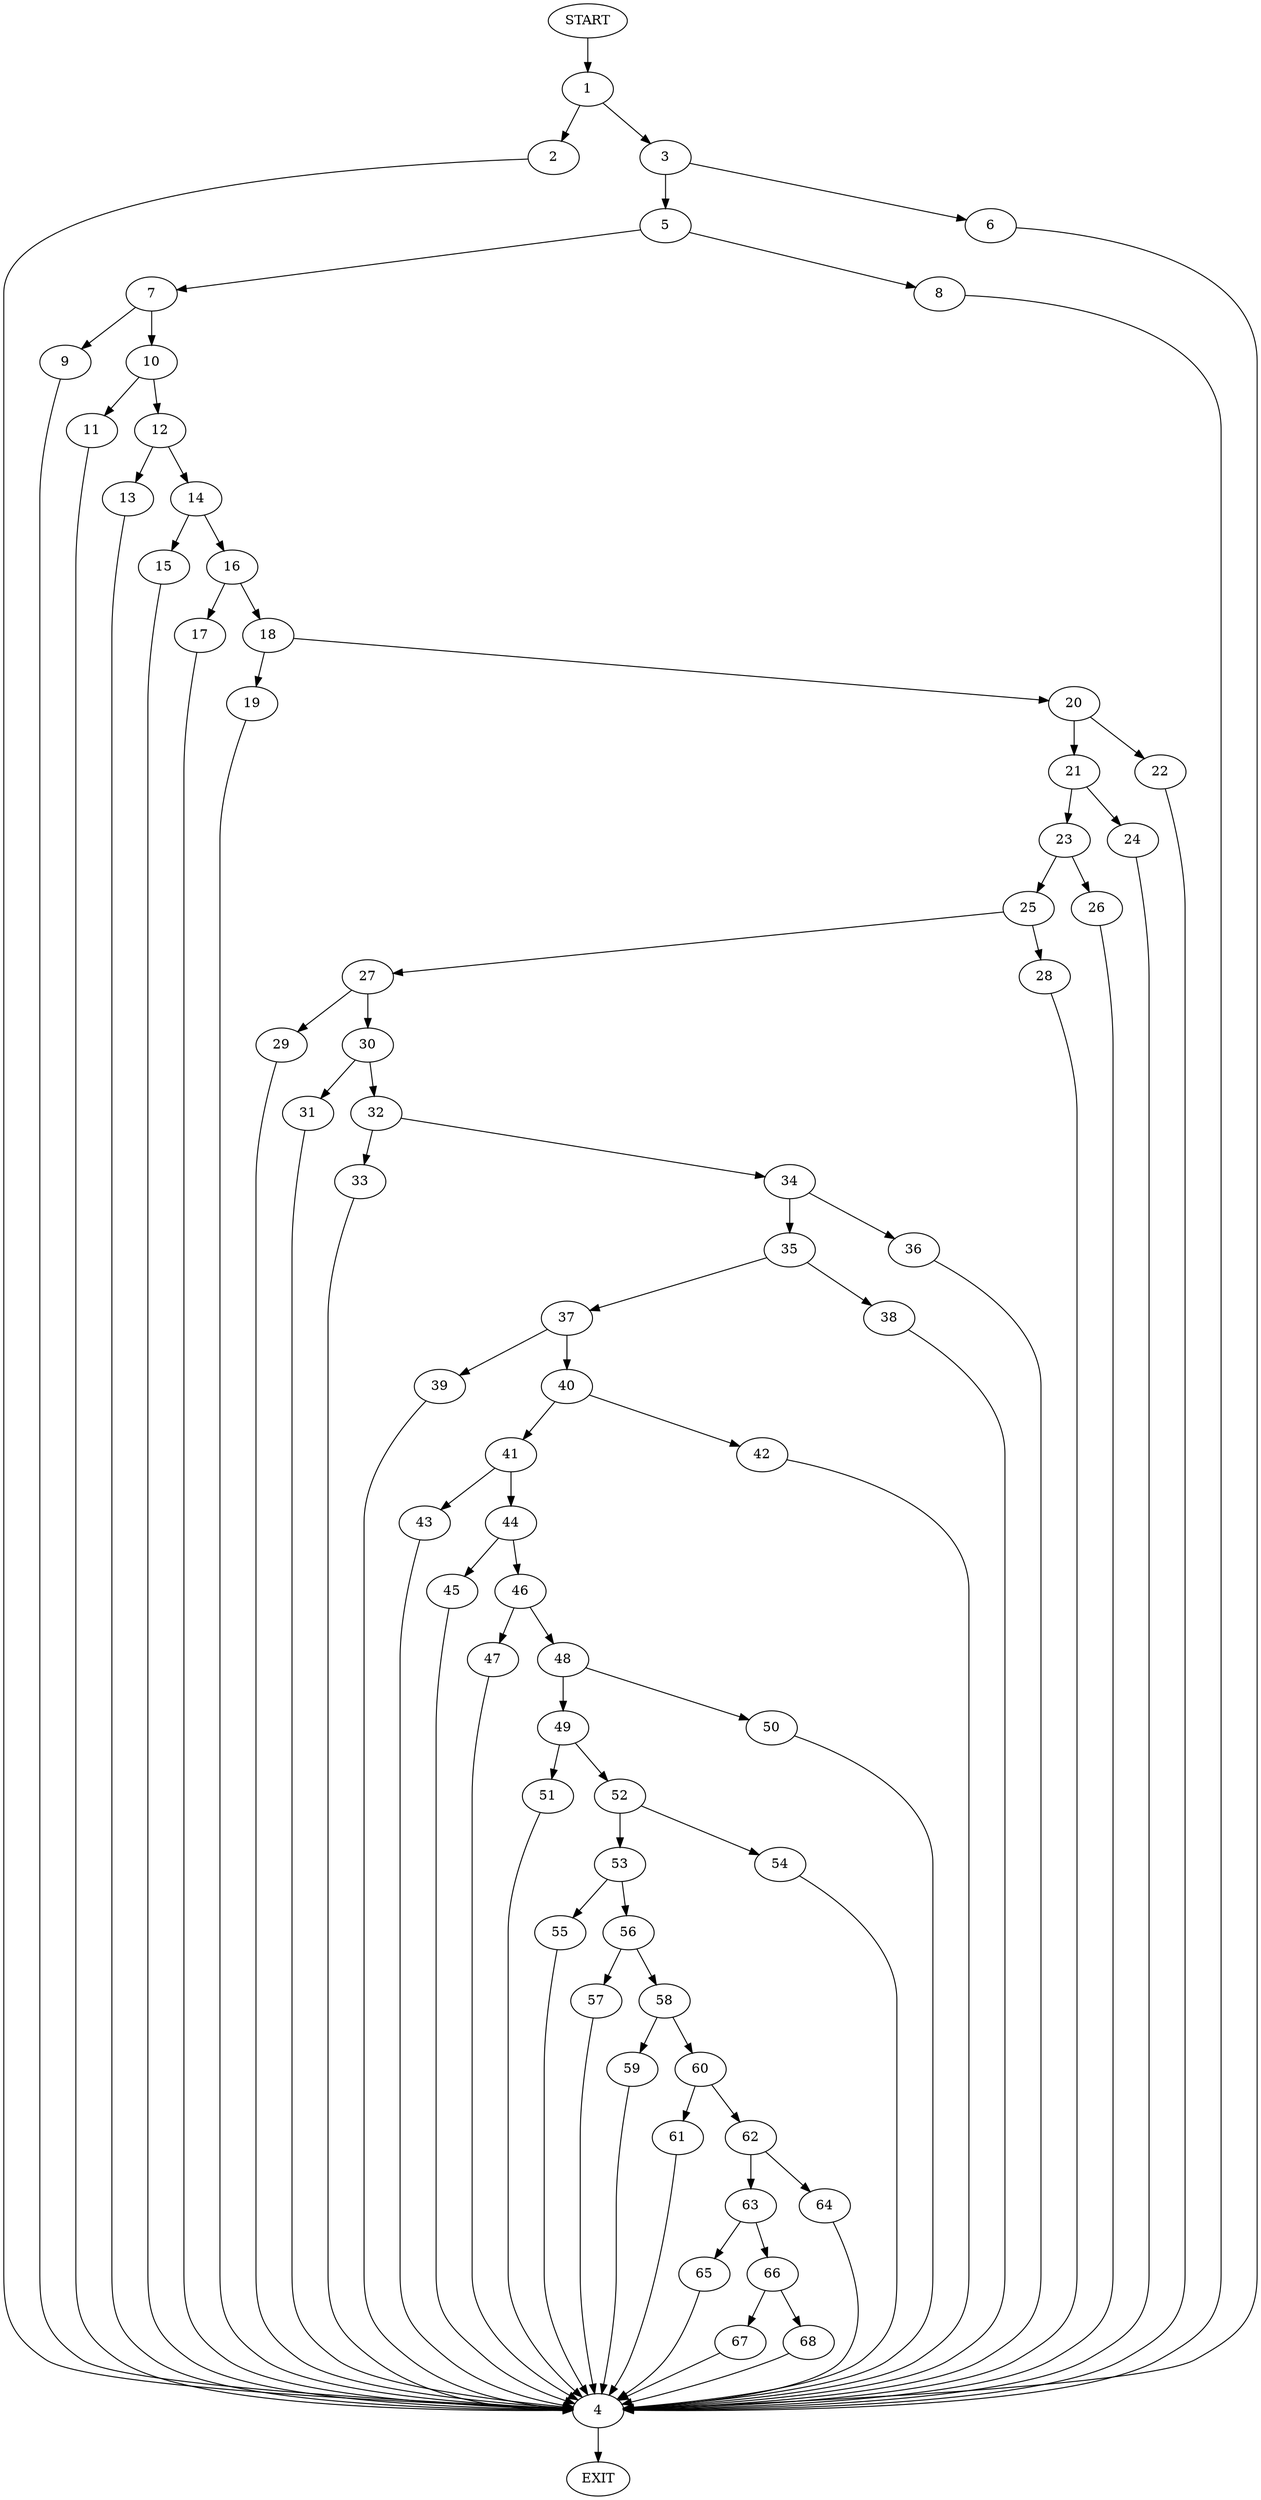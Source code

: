 digraph {
0 [label="START"]
69 [label="EXIT"]
0 -> 1
1 -> 2
1 -> 3
2 -> 4
3 -> 5
3 -> 6
4 -> 69
5 -> 7
5 -> 8
6 -> 4
8 -> 4
7 -> 9
7 -> 10
9 -> 4
10 -> 11
10 -> 12
11 -> 4
12 -> 13
12 -> 14
14 -> 15
14 -> 16
13 -> 4
15 -> 4
16 -> 17
16 -> 18
18 -> 19
18 -> 20
17 -> 4
19 -> 4
20 -> 21
20 -> 22
21 -> 23
21 -> 24
22 -> 4
23 -> 25
23 -> 26
24 -> 4
26 -> 4
25 -> 27
25 -> 28
28 -> 4
27 -> 29
27 -> 30
30 -> 31
30 -> 32
29 -> 4
31 -> 4
32 -> 33
32 -> 34
34 -> 35
34 -> 36
33 -> 4
36 -> 4
35 -> 37
35 -> 38
37 -> 39
37 -> 40
38 -> 4
40 -> 41
40 -> 42
39 -> 4
41 -> 43
41 -> 44
42 -> 4
43 -> 4
44 -> 45
44 -> 46
45 -> 4
46 -> 47
46 -> 48
48 -> 49
48 -> 50
47 -> 4
50 -> 4
49 -> 51
49 -> 52
51 -> 4
52 -> 53
52 -> 54
53 -> 55
53 -> 56
54 -> 4
55 -> 4
56 -> 57
56 -> 58
57 -> 4
58 -> 59
58 -> 60
60 -> 61
60 -> 62
59 -> 4
62 -> 63
62 -> 64
61 -> 4
63 -> 65
63 -> 66
64 -> 4
66 -> 67
66 -> 68
65 -> 4
68 -> 4
67 -> 4
}
